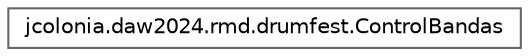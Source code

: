 digraph "Gráfico de jerarquía de clases"
{
 // INTERACTIVE_SVG=YES
 // LATEX_PDF_SIZE
  bgcolor="transparent";
  edge [fontname=Helvetica,fontsize=10,labelfontname=Helvetica,labelfontsize=10];
  node [fontname=Helvetica,fontsize=10,shape=box,height=0.2,width=0.4];
  rankdir="LR";
  Node0 [id="Node000000",label="jcolonia.daw2024.rmd.drumfest.ControlBandas",height=0.2,width=0.4,color="grey40", fillcolor="white", style="filled",URL="$classjcolonia_1_1daw2024_1_1rmd_1_1drumfest_1_1_control_bandas.html",tooltip="Control de introducción, listado, borrado, exportación e importación del conjunto «Festival» de banda..."];
}
